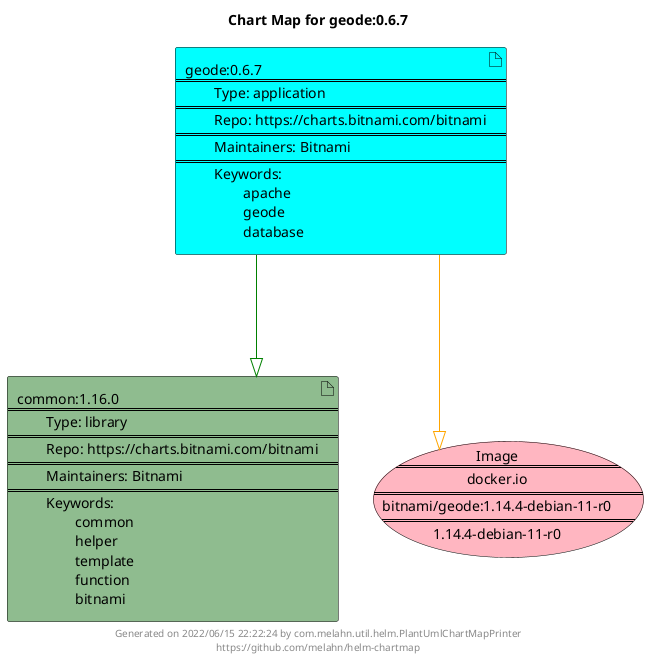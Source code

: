 @startuml
skinparam linetype ortho
skinparam backgroundColor white
skinparam usecaseBorderColor black
skinparam usecaseArrowColor LightSlateGray
skinparam artifactBorderColor black
skinparam artifactArrowColor LightSlateGray

title Chart Map for geode:0.6.7

'There are 2 referenced Helm Charts
artifact "common:1.16.0\n====\n\tType: library\n====\n\tRepo: https://charts.bitnami.com/bitnami\n====\n\tMaintainers: Bitnami\n====\n\tKeywords: \n\t\tcommon\n\t\thelper\n\t\ttemplate\n\t\tfunction\n\t\tbitnami" as common_1_16_0 #DarkSeaGreen
artifact "geode:0.6.7\n====\n\tType: application\n====\n\tRepo: https://charts.bitnami.com/bitnami\n====\n\tMaintainers: Bitnami\n====\n\tKeywords: \n\t\tapache\n\t\tgeode\n\t\tdatabase" as geode_0_6_7 #Aqua

'There is one referenced Docker Image
usecase "Image\n====\ndocker.io\n====\nbitnami/geode:1.14.4-debian-11-r0\n====\n1.14.4-debian-11-r0" as docker_io_bitnami_geode_1_14_4_debian_11_r0 #LightPink

'Chart Dependencies
geode_0_6_7--[#green]-|>common_1_16_0
geode_0_6_7--[#orange]-|>docker_io_bitnami_geode_1_14_4_debian_11_r0

center footer Generated on 2022/06/15 22:22:24 by com.melahn.util.helm.PlantUmlChartMapPrinter\nhttps://github.com/melahn/helm-chartmap
@enduml

